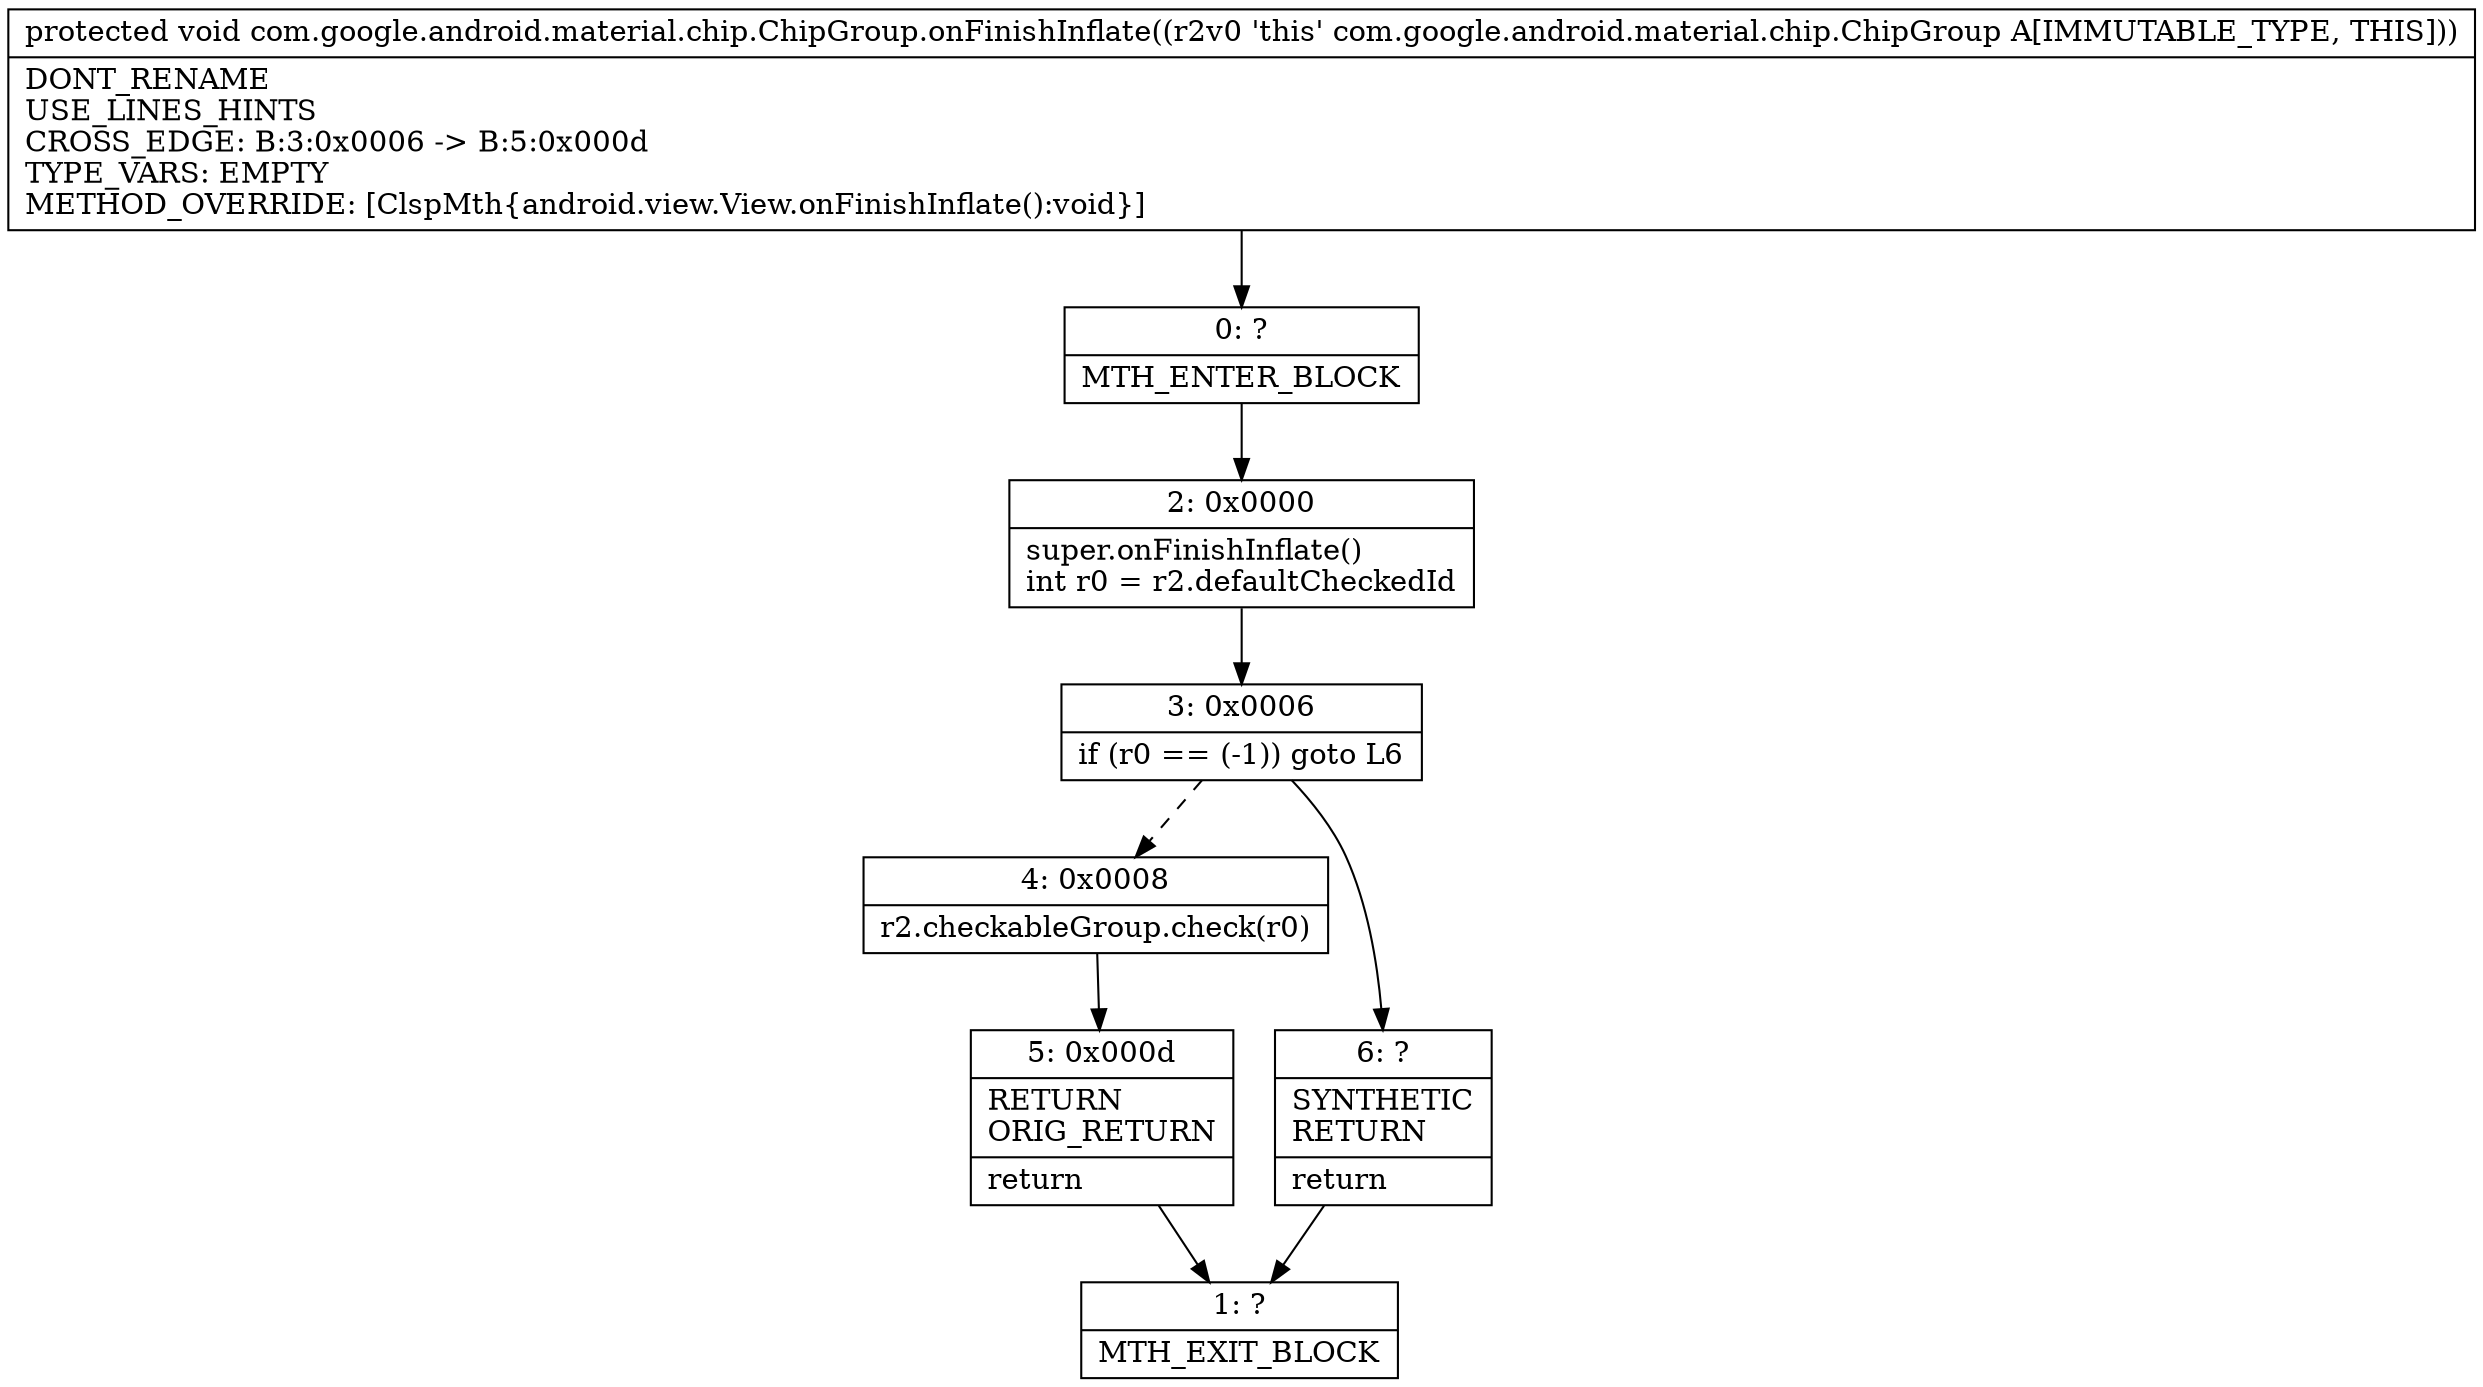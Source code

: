 digraph "CFG forcom.google.android.material.chip.ChipGroup.onFinishInflate()V" {
Node_0 [shape=record,label="{0\:\ ?|MTH_ENTER_BLOCK\l}"];
Node_2 [shape=record,label="{2\:\ 0x0000|super.onFinishInflate()\lint r0 = r2.defaultCheckedId\l}"];
Node_3 [shape=record,label="{3\:\ 0x0006|if (r0 == (\-1)) goto L6\l}"];
Node_4 [shape=record,label="{4\:\ 0x0008|r2.checkableGroup.check(r0)\l}"];
Node_5 [shape=record,label="{5\:\ 0x000d|RETURN\lORIG_RETURN\l|return\l}"];
Node_1 [shape=record,label="{1\:\ ?|MTH_EXIT_BLOCK\l}"];
Node_6 [shape=record,label="{6\:\ ?|SYNTHETIC\lRETURN\l|return\l}"];
MethodNode[shape=record,label="{protected void com.google.android.material.chip.ChipGroup.onFinishInflate((r2v0 'this' com.google.android.material.chip.ChipGroup A[IMMUTABLE_TYPE, THIS]))  | DONT_RENAME\lUSE_LINES_HINTS\lCROSS_EDGE: B:3:0x0006 \-\> B:5:0x000d\lTYPE_VARS: EMPTY\lMETHOD_OVERRIDE: [ClspMth\{android.view.View.onFinishInflate():void\}]\l}"];
MethodNode -> Node_0;Node_0 -> Node_2;
Node_2 -> Node_3;
Node_3 -> Node_4[style=dashed];
Node_3 -> Node_6;
Node_4 -> Node_5;
Node_5 -> Node_1;
Node_6 -> Node_1;
}

